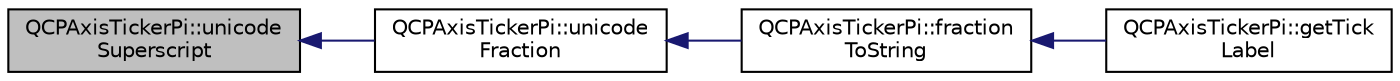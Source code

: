 digraph "QCPAxisTickerPi::unicodeSuperscript"
{
  edge [fontname="Helvetica",fontsize="10",labelfontname="Helvetica",labelfontsize="10"];
  node [fontname="Helvetica",fontsize="10",shape=record];
  rankdir="LR";
  Node58 [label="QCPAxisTickerPi::unicode\lSuperscript",height=0.2,width=0.4,color="black", fillcolor="grey75", style="filled", fontcolor="black"];
  Node58 -> Node59 [dir="back",color="midnightblue",fontsize="10",style="solid",fontname="Helvetica"];
  Node59 [label="QCPAxisTickerPi::unicode\lFraction",height=0.2,width=0.4,color="black", fillcolor="white", style="filled",URL="$class_q_c_p_axis_ticker_pi.html#ade6f7e49238e986e9aed74178a78d8d3"];
  Node59 -> Node60 [dir="back",color="midnightblue",fontsize="10",style="solid",fontname="Helvetica"];
  Node60 [label="QCPAxisTickerPi::fraction\lToString",height=0.2,width=0.4,color="black", fillcolor="white", style="filled",URL="$class_q_c_p_axis_ticker_pi.html#afb59d434358173eb5b58e41255bea904"];
  Node60 -> Node61 [dir="back",color="midnightblue",fontsize="10",style="solid",fontname="Helvetica"];
  Node61 [label="QCPAxisTickerPi::getTick\lLabel",height=0.2,width=0.4,color="black", fillcolor="white", style="filled",URL="$class_q_c_p_axis_ticker_pi.html#a9a087d931d4344b8a91d5cecceff7109"];
}
